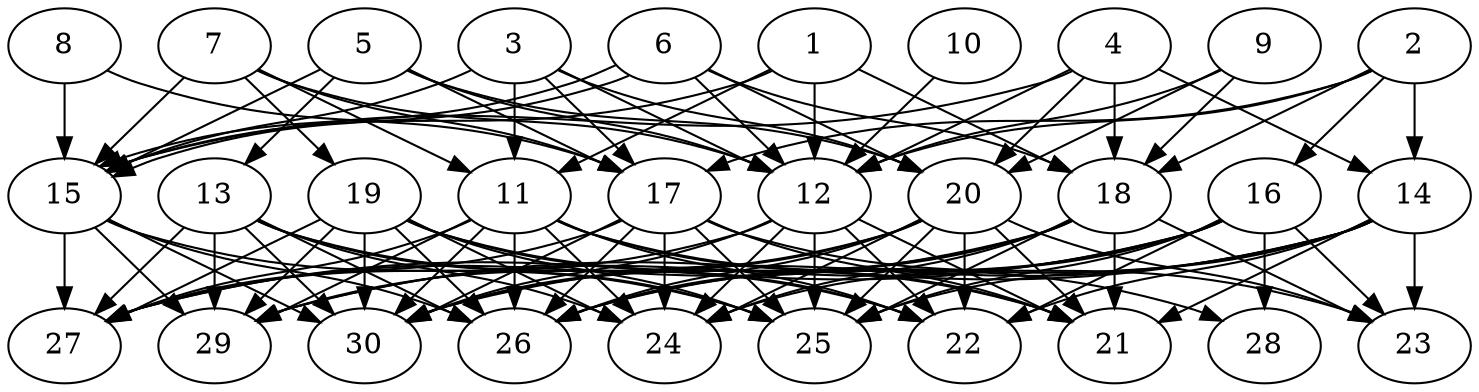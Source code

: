 // DAG automatically generated by daggen at Thu Oct  3 14:04:19 2019
// ./daggen --dot -n 30 --ccr 0.4 --fat 0.7 --regular 0.9 --density 0.9 --mindata 5242880 --maxdata 52428800 
digraph G {
  1 [size="16186880", alpha="0.18", expect_size="6474752"] 
  1 -> 11 [size ="6474752"]
  1 -> 12 [size ="6474752"]
  1 -> 15 [size ="6474752"]
  1 -> 18 [size ="6474752"]
  2 [size="117754880", alpha="0.17", expect_size="47101952"] 
  2 -> 12 [size ="47101952"]
  2 -> 14 [size ="47101952"]
  2 -> 16 [size ="47101952"]
  2 -> 17 [size ="47101952"]
  2 -> 18 [size ="47101952"]
  3 [size="70917120", alpha="0.15", expect_size="28366848"] 
  3 -> 11 [size ="28366848"]
  3 -> 12 [size ="28366848"]
  3 -> 15 [size ="28366848"]
  3 -> 17 [size ="28366848"]
  3 -> 20 [size ="28366848"]
  4 [size="86702080", alpha="0.18", expect_size="34680832"] 
  4 -> 12 [size ="34680832"]
  4 -> 14 [size ="34680832"]
  4 -> 15 [size ="34680832"]
  4 -> 18 [size ="34680832"]
  4 -> 20 [size ="34680832"]
  5 [size="50713600", alpha="0.16", expect_size="20285440"] 
  5 -> 12 [size ="20285440"]
  5 -> 13 [size ="20285440"]
  5 -> 15 [size ="20285440"]
  5 -> 17 [size ="20285440"]
  5 -> 20 [size ="20285440"]
  6 [size="70988800", alpha="0.01", expect_size="28395520"] 
  6 -> 12 [size ="28395520"]
  6 -> 15 [size ="28395520"]
  6 -> 15 [size ="28395520"]
  6 -> 18 [size ="28395520"]
  6 -> 20 [size ="28395520"]
  7 [size="74675200", alpha="0.15", expect_size="29870080"] 
  7 -> 11 [size ="29870080"]
  7 -> 12 [size ="29870080"]
  7 -> 15 [size ="29870080"]
  7 -> 17 [size ="29870080"]
  7 -> 19 [size ="29870080"]
  8 [size="76730880", alpha="0.06", expect_size="30692352"] 
  8 -> 15 [size ="30692352"]
  8 -> 17 [size ="30692352"]
  9 [size="81984000", alpha="0.18", expect_size="32793600"] 
  9 -> 12 [size ="32793600"]
  9 -> 18 [size ="32793600"]
  9 -> 20 [size ="32793600"]
  10 [size="106882560", alpha="0.14", expect_size="42753024"] 
  10 -> 12 [size ="42753024"]
  11 [size="56954880", alpha="0.06", expect_size="22781952"] 
  11 -> 21 [size ="22781952"]
  11 -> 22 [size ="22781952"]
  11 -> 24 [size ="22781952"]
  11 -> 26 [size ="22781952"]
  11 -> 27 [size ="22781952"]
  11 -> 28 [size ="22781952"]
  11 -> 29 [size ="22781952"]
  11 -> 30 [size ="22781952"]
  12 [size="45012480", alpha="0.17", expect_size="18004992"] 
  12 -> 21 [size ="18004992"]
  12 -> 22 [size ="18004992"]
  12 -> 24 [size ="18004992"]
  12 -> 25 [size ="18004992"]
  12 -> 27 [size ="18004992"]
  12 -> 30 [size ="18004992"]
  13 [size="27752960", alpha="0.02", expect_size="11101184"] 
  13 -> 22 [size ="11101184"]
  13 -> 24 [size ="11101184"]
  13 -> 25 [size ="11101184"]
  13 -> 26 [size ="11101184"]
  13 -> 27 [size ="11101184"]
  13 -> 29 [size ="11101184"]
  13 -> 30 [size ="11101184"]
  14 [size="113625600", alpha="0.14", expect_size="45450240"] 
  14 -> 21 [size ="45450240"]
  14 -> 22 [size ="45450240"]
  14 -> 23 [size ="45450240"]
  14 -> 25 [size ="45450240"]
  14 -> 26 [size ="45450240"]
  14 -> 29 [size ="45450240"]
  14 -> 30 [size ="45450240"]
  15 [size="104673280", alpha="0.12", expect_size="41869312"] 
  15 -> 25 [size ="41869312"]
  15 -> 26 [size ="41869312"]
  15 -> 27 [size ="41869312"]
  15 -> 29 [size ="41869312"]
  15 -> 30 [size ="41869312"]
  16 [size="78965760", alpha="0.19", expect_size="31586304"] 
  16 -> 22 [size ="31586304"]
  16 -> 23 [size ="31586304"]
  16 -> 24 [size ="31586304"]
  16 -> 25 [size ="31586304"]
  16 -> 26 [size ="31586304"]
  16 -> 27 [size ="31586304"]
  16 -> 28 [size ="31586304"]
  16 -> 29 [size ="31586304"]
  17 [size="83420160", alpha="0.15", expect_size="33368064"] 
  17 -> 21 [size ="33368064"]
  17 -> 23 [size ="33368064"]
  17 -> 24 [size ="33368064"]
  17 -> 25 [size ="33368064"]
  17 -> 26 [size ="33368064"]
  17 -> 27 [size ="33368064"]
  17 -> 30 [size ="33368064"]
  18 [size="56061440", alpha="0.15", expect_size="22424576"] 
  18 -> 21 [size ="22424576"]
  18 -> 23 [size ="22424576"]
  18 -> 24 [size ="22424576"]
  18 -> 25 [size ="22424576"]
  18 -> 26 [size ="22424576"]
  18 -> 27 [size ="22424576"]
  18 -> 30 [size ="22424576"]
  19 [size="91883520", alpha="0.17", expect_size="36753408"] 
  19 -> 21 [size ="36753408"]
  19 -> 22 [size ="36753408"]
  19 -> 24 [size ="36753408"]
  19 -> 25 [size ="36753408"]
  19 -> 26 [size ="36753408"]
  19 -> 27 [size ="36753408"]
  19 -> 29 [size ="36753408"]
  19 -> 30 [size ="36753408"]
  20 [size="79178240", alpha="0.09", expect_size="31671296"] 
  20 -> 21 [size ="31671296"]
  20 -> 22 [size ="31671296"]
  20 -> 23 [size ="31671296"]
  20 -> 24 [size ="31671296"]
  20 -> 25 [size ="31671296"]
  20 -> 26 [size ="31671296"]
  20 -> 29 [size ="31671296"]
  20 -> 30 [size ="31671296"]
  21 [size="44101120", alpha="0.02", expect_size="17640448"] 
  22 [size="76823040", alpha="0.13", expect_size="30729216"] 
  23 [size="57689600", alpha="0.13", expect_size="23075840"] 
  24 [size="66972160", alpha="0.06", expect_size="26788864"] 
  25 [size="28920320", alpha="0.05", expect_size="11568128"] 
  26 [size="98844160", alpha="0.14", expect_size="39537664"] 
  27 [size="94067200", alpha="0.14", expect_size="37626880"] 
  28 [size="66723840", alpha="0.04", expect_size="26689536"] 
  29 [size="36055040", alpha="0.06", expect_size="14422016"] 
  30 [size="18892800", alpha="0.04", expect_size="7557120"] 
}
